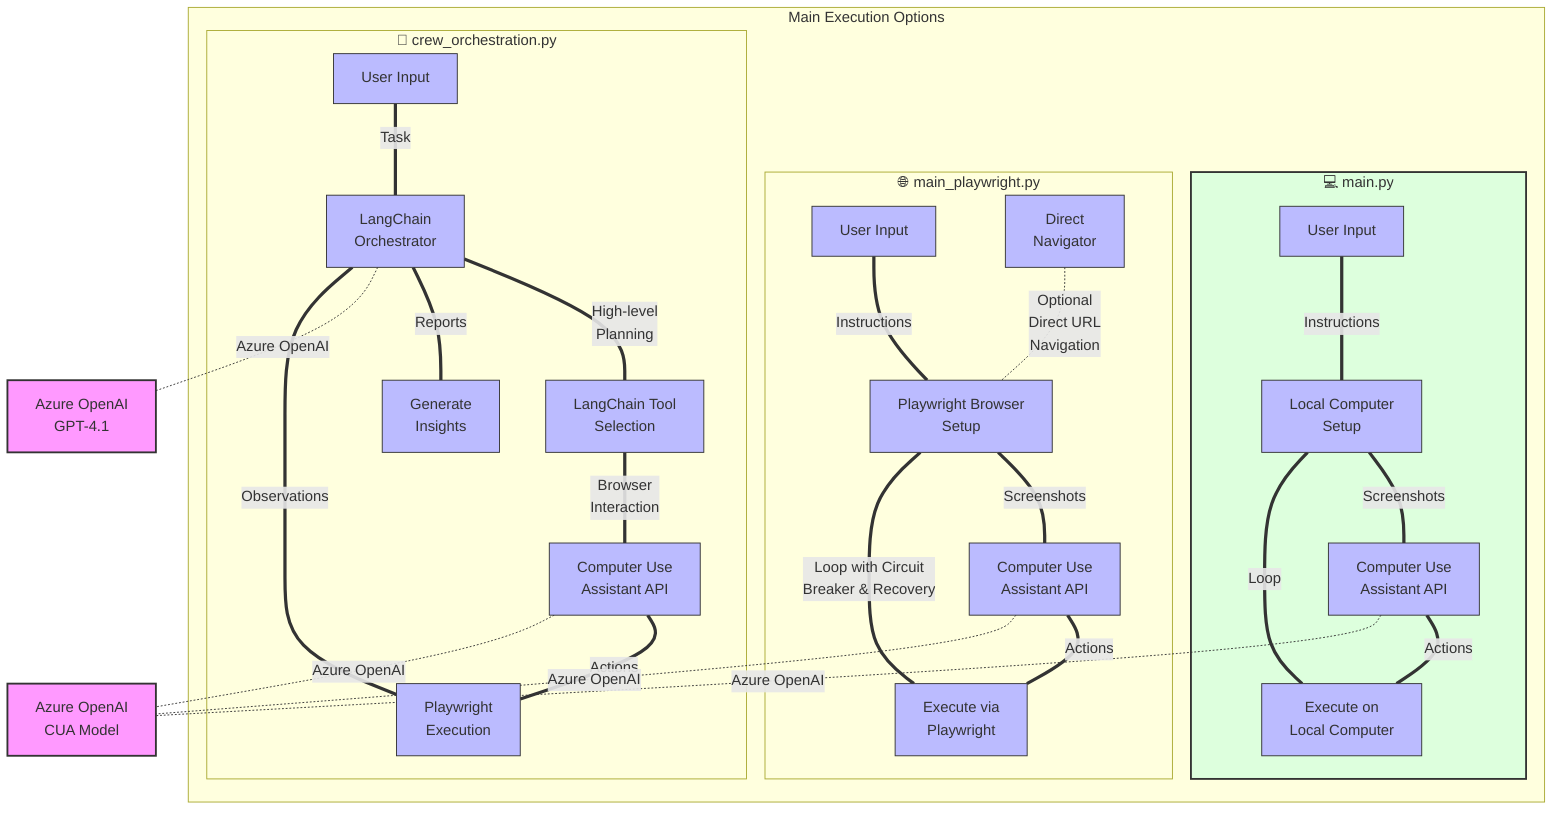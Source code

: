 flowchart TD
    subgraph "Main Execution Options"
        direction LR
        
        subgraph main.py["💻 main.py"]
            m1[User Input] ===|Instructions| m2[Local Computer\nSetup]
            m2 ===|Screenshots| m3[Computer Use\nAssistant API]
            m3 ===|Actions| m4[Execute on\nLocal Computer]
            m4 ===|Loop| m2
        end
        
        subgraph main_playwright["🌐 main_playwright.py"]
            p1[User Input] ===|Instructions| p2[Playwright Browser\nSetup]
            p2 ===|Screenshots| p3[Computer Use\nAssistant API]
            p3 ===|Actions| p4[Execute via\nPlaywright]
            p4 ===|Loop with Circuit\nBreaker & Recovery| p2
            p5[Direct\nNavigator] -.-|Optional\nDirect URL\nNavigation| p2
        end
        
        subgraph crew_orchestration["🧠 crew_orchestration.py"]
            c1[User Input] ===|Task| c2[LangChain\nOrchestrator]
            c2 ===|High-level\nPlanning| c3[LangChain Tool\nSelection]
            c3 ===|Browser\nInteraction| c4[Computer Use\nAssistant API]
            c4 ===|Actions| c5[Playwright\nExecution]
            c5 ===|Observations| c2
            c2 ===|Reports| c6[Generate\nInsights]
        end
    end
    
    m3 -.-|Azure OpenAI| API1[Azure OpenAI\nCUA Model]
    p3 -.-|Azure OpenAI| API1
    c4 -.-|Azure OpenAI| API1
    c2 -.-|Azure OpenAI| API2[Azure OpenAI\nGPT-4.1]
    
    classDef api fill:#f9f,stroke:#333,stroke-width:2px
    classDef component fill:#bbf,stroke:#333,stroke-width:1px
    classDef execution fill:#dfd,stroke:#333,stroke-width:2px
    
    class API1,API2 api
    class m1,m2,m3,m4,p1,p2,p3,p4,p5,c1,c2,c3,c4,c5,c6 component
    class main.py,main_playwright.py,crew_orchestration.py execution